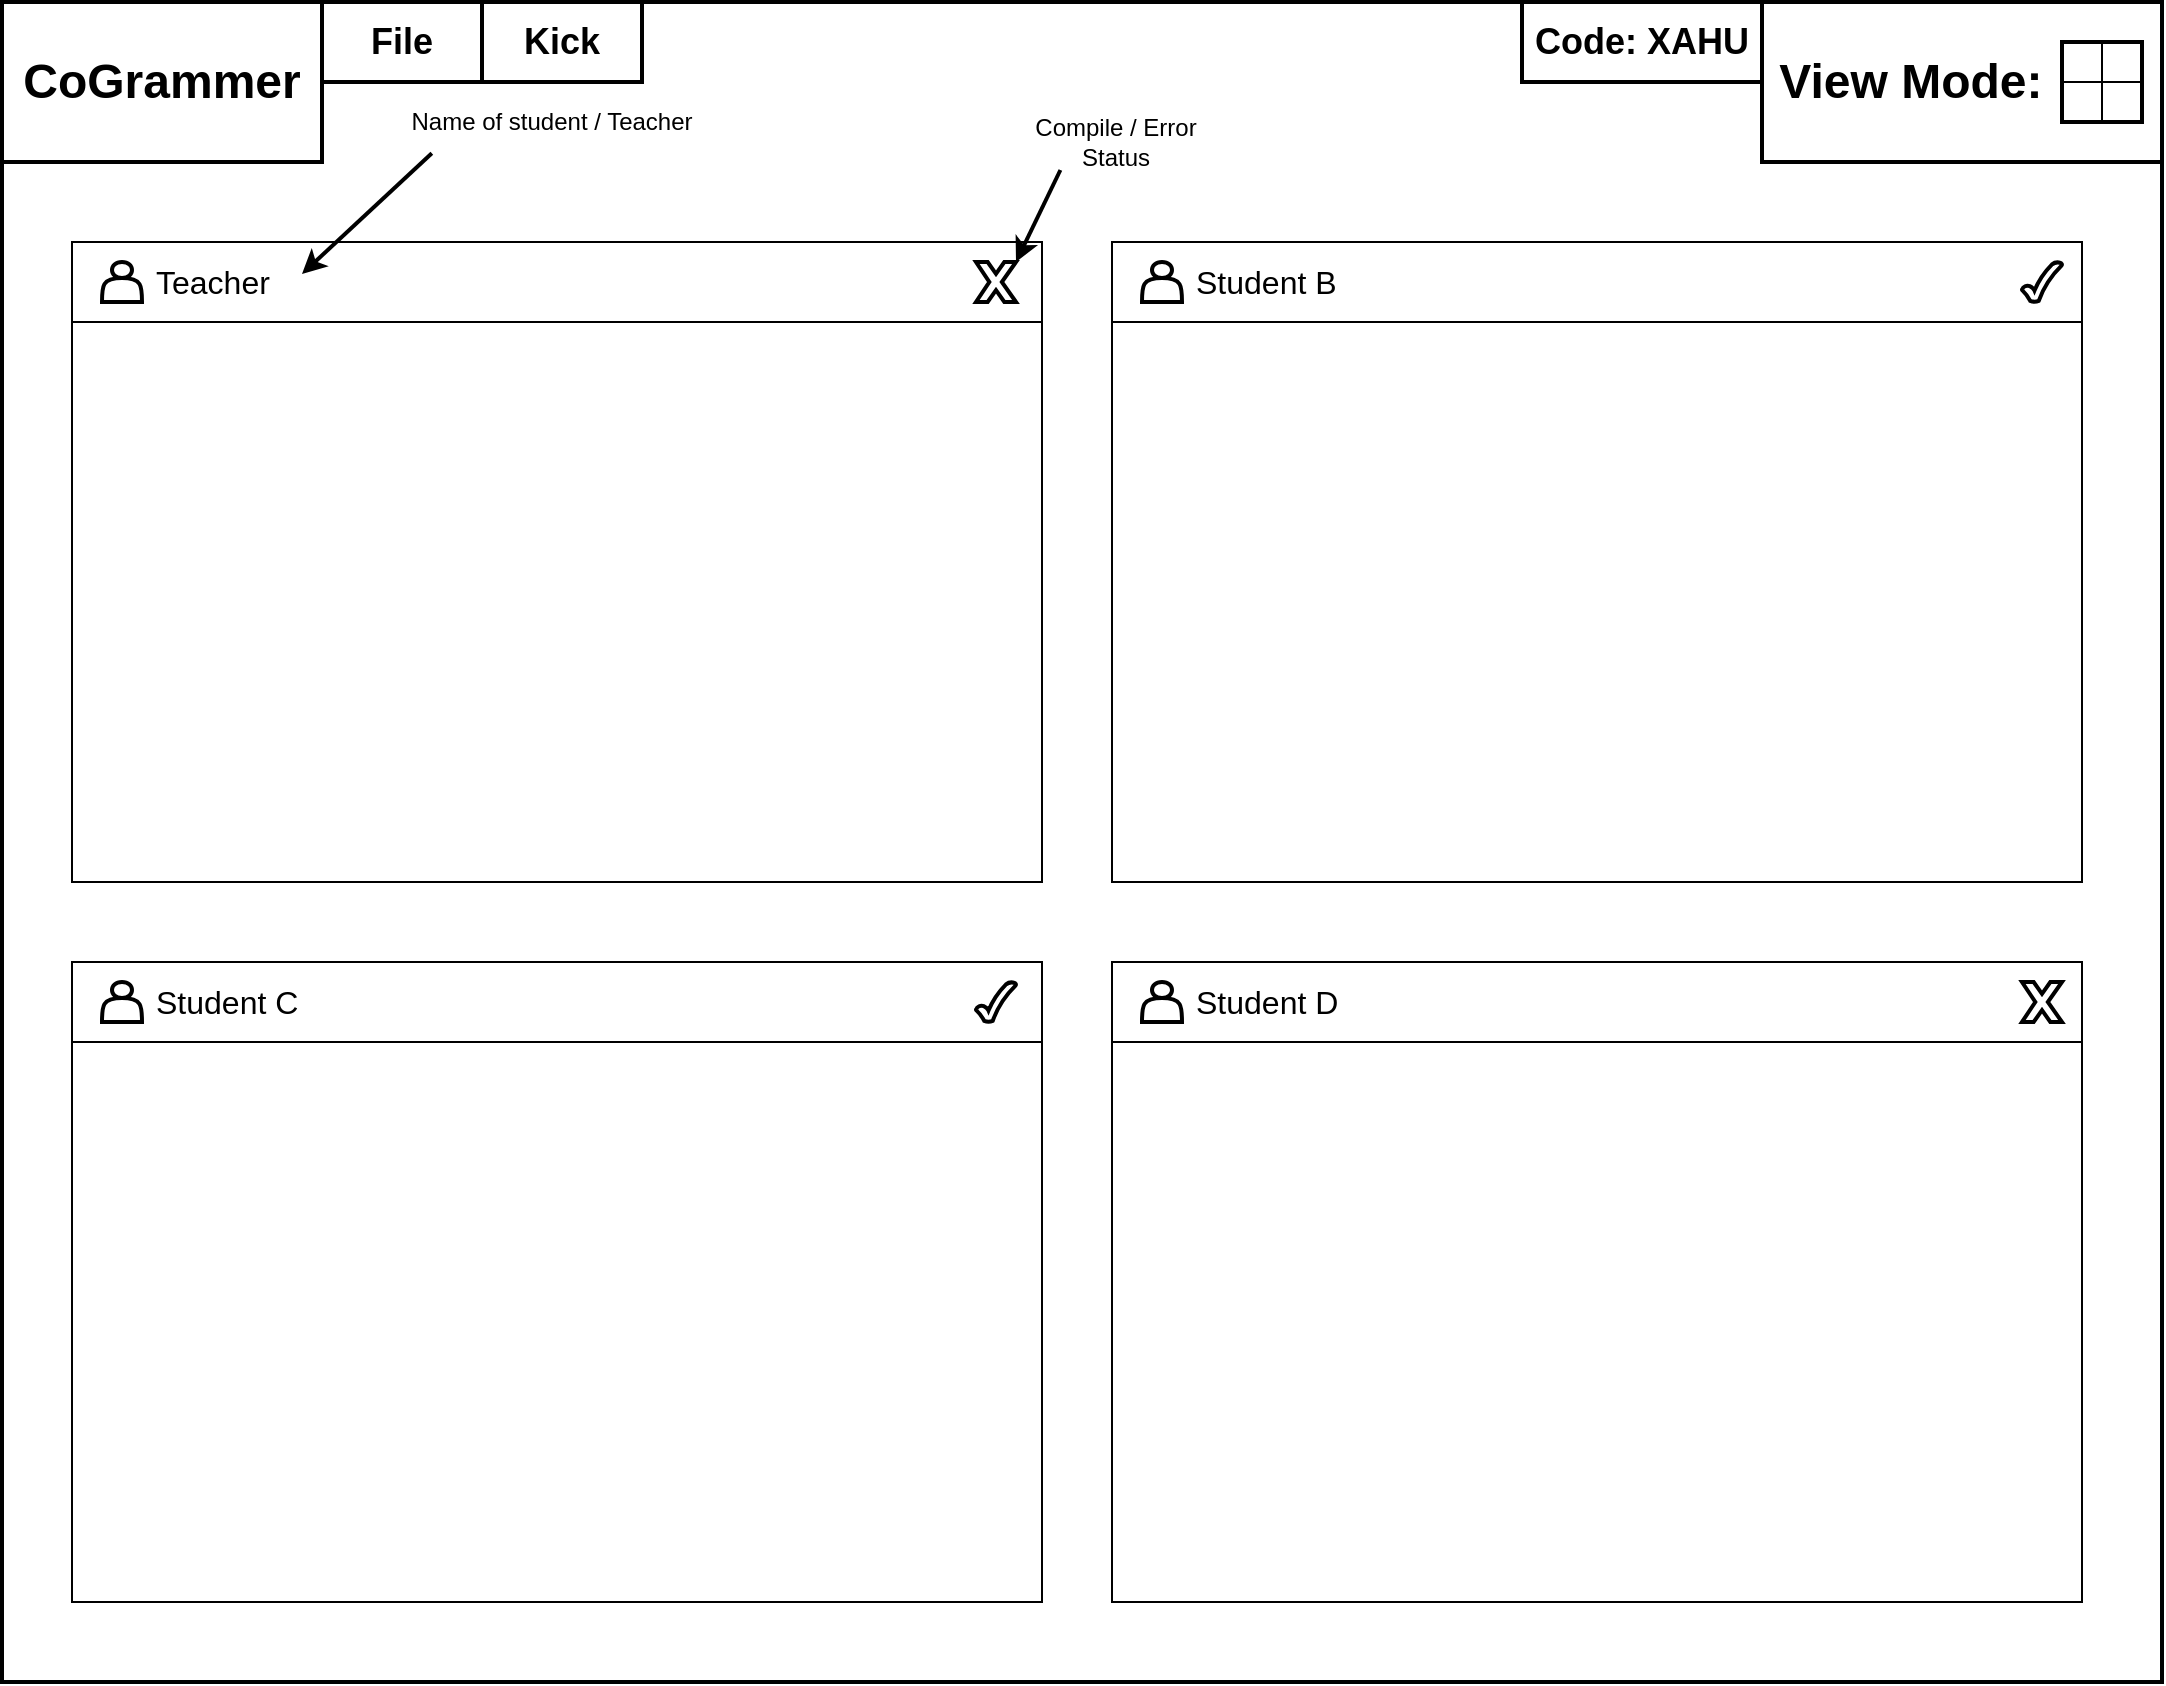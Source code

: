 <mxfile version="13.6.2" type="device" pages="5"><diagram id="rYWqBF9tzqA9OrusQX10" name="Overview"><mxGraphModel dx="1186" dy="697" grid="0" gridSize="10" guides="1" tooltips="1" connect="1" arrows="1" fold="1" page="0" pageScale="1" pageWidth="1169" pageHeight="827" math="0" shadow="0"><root><mxCell id="0"/><mxCell id="1" parent="0"/><mxCell id="QGxueg2a1Yo_lzTYPw5A-1" value="" style="rounded=0;whiteSpace=wrap;html=1;fillColor=none;strokeWidth=2;" parent="1" vertex="1"><mxGeometry x="40" y="40" width="1080" height="840" as="geometry"/></mxCell><mxCell id="QGxueg2a1Yo_lzTYPw5A-5" value="&lt;span style=&quot;font-size: 16px;&quot;&gt;&amp;nbsp; &amp;nbsp; &amp;nbsp; &amp;nbsp; &amp;nbsp;Student B&lt;/span&gt;" style="rounded=0;whiteSpace=wrap;html=1;fillColor=none;align=left;" parent="1" vertex="1"><mxGeometry x="595" y="160" width="485" height="40" as="geometry"/></mxCell><mxCell id="QGxueg2a1Yo_lzTYPw5A-6" value="" style="rounded=0;whiteSpace=wrap;html=1;fillColor=none;" parent="1" vertex="1"><mxGeometry x="595" y="200" width="485" height="280" as="geometry"/></mxCell><mxCell id="QGxueg2a1Yo_lzTYPw5A-7" value="&lt;span style=&quot;font-size: 16px&quot;&gt;&amp;nbsp; &amp;nbsp; &amp;nbsp; &amp;nbsp; &amp;nbsp;Student D&lt;/span&gt;" style="rounded=0;whiteSpace=wrap;html=1;fillColor=none;align=left;" parent="1" vertex="1"><mxGeometry x="595" y="520" width="485" height="40" as="geometry"/></mxCell><mxCell id="QGxueg2a1Yo_lzTYPw5A-8" value="" style="rounded=0;whiteSpace=wrap;html=1;fillColor=none;" parent="1" vertex="1"><mxGeometry x="595" y="560" width="485" height="280" as="geometry"/></mxCell><mxCell id="QGxueg2a1Yo_lzTYPw5A-11" value="" style="rounded=0;whiteSpace=wrap;html=1;fillColor=none;" parent="1" vertex="1"><mxGeometry x="75" y="560" width="485" height="280" as="geometry"/></mxCell><mxCell id="QGxueg2a1Yo_lzTYPw5A-12" value="&lt;span style=&quot;font-size: 16px;&quot;&gt;&amp;nbsp; &amp;nbsp; &amp;nbsp; &amp;nbsp; &amp;nbsp;Student C&lt;/span&gt;" style="rounded=0;whiteSpace=wrap;html=1;fillColor=none;align=left;" parent="1" vertex="1"><mxGeometry x="75" y="520" width="485" height="40" as="geometry"/></mxCell><mxCell id="QGxueg2a1Yo_lzTYPw5A-13" value="" style="rounded=0;whiteSpace=wrap;html=1;fillColor=none;" parent="1" vertex="1"><mxGeometry x="75" y="200" width="485" height="280" as="geometry"/></mxCell><mxCell id="QGxueg2a1Yo_lzTYPw5A-14" value="&lt;font style=&quot;font-size: 16px&quot;&gt;&amp;nbsp; &amp;nbsp; &amp;nbsp; &amp;nbsp; &amp;nbsp;Teacher&lt;/font&gt;" style="rounded=0;whiteSpace=wrap;html=1;fillColor=none;align=left;" parent="1" vertex="1"><mxGeometry x="75" y="160" width="485" height="40" as="geometry"/></mxCell><mxCell id="QGxueg2a1Yo_lzTYPw5A-15" value="&lt;b&gt;&lt;font style=&quot;font-size: 24px&quot;&gt;&amp;nbsp;View Mode:&amp;nbsp;&lt;/font&gt;&lt;/b&gt;" style="rounded=0;whiteSpace=wrap;html=1;fillColor=none;align=left;strokeWidth=2;" parent="1" vertex="1"><mxGeometry x="920" y="40" width="200" height="80" as="geometry"/></mxCell><mxCell id="QGxueg2a1Yo_lzTYPw5A-29" value="" style="whiteSpace=wrap;html=1;aspect=fixed;fillColor=none;strokeWidth=2;" parent="1" vertex="1"><mxGeometry x="1070" y="60" width="40" height="40" as="geometry"/></mxCell><mxCell id="QGxueg2a1Yo_lzTYPw5A-30" value="" style="endArrow=none;html=1;exitX=0.5;exitY=1;exitDx=0;exitDy=0;entryX=0.5;entryY=0;entryDx=0;entryDy=0;" parent="1" source="QGxueg2a1Yo_lzTYPw5A-29" target="QGxueg2a1Yo_lzTYPw5A-29" edge="1"><mxGeometry width="50" height="50" relative="1" as="geometry"><mxPoint x="490" y="440" as="sourcePoint"/><mxPoint x="1090" y="70" as="targetPoint"/></mxGeometry></mxCell><mxCell id="QGxueg2a1Yo_lzTYPw5A-31" value="" style="endArrow=none;html=1;entryX=0;entryY=0.5;entryDx=0;entryDy=0;exitX=1;exitY=0.5;exitDx=0;exitDy=0;" parent="1" source="QGxueg2a1Yo_lzTYPw5A-29" target="QGxueg2a1Yo_lzTYPw5A-29" edge="1"><mxGeometry width="50" height="50" relative="1" as="geometry"><mxPoint x="530.0" y="460" as="sourcePoint"/><mxPoint x="530.0" y="380" as="targetPoint"/></mxGeometry></mxCell><mxCell id="QGxueg2a1Yo_lzTYPw5A-32" value="" style="shape=actor;whiteSpace=wrap;html=1;strokeWidth=2;fillColor=none;" parent="1" vertex="1"><mxGeometry x="90" y="170" width="20" height="20" as="geometry"/></mxCell><mxCell id="QGxueg2a1Yo_lzTYPw5A-33" value="" style="shape=actor;whiteSpace=wrap;html=1;strokeWidth=2;fillColor=none;" parent="1" vertex="1"><mxGeometry x="90" y="530" width="20" height="20" as="geometry"/></mxCell><mxCell id="QGxueg2a1Yo_lzTYPw5A-34" value="" style="shape=actor;whiteSpace=wrap;html=1;strokeWidth=2;fillColor=none;" parent="1" vertex="1"><mxGeometry x="610" y="530" width="20" height="20" as="geometry"/></mxCell><mxCell id="QGxueg2a1Yo_lzTYPw5A-35" value="" style="shape=actor;whiteSpace=wrap;html=1;strokeWidth=2;fillColor=none;" parent="1" vertex="1"><mxGeometry x="610" y="170" width="20" height="20" as="geometry"/></mxCell><mxCell id="QGxueg2a1Yo_lzTYPw5A-36" value="&lt;font style=&quot;font-size: 24px&quot;&gt;&lt;b&gt;CoGrammer&lt;/b&gt;&lt;/font&gt;" style="rounded=0;whiteSpace=wrap;html=1;strokeWidth=2;fillColor=none;align=center;" parent="1" vertex="1"><mxGeometry x="40" y="40" width="160" height="80" as="geometry"/></mxCell><mxCell id="QGxueg2a1Yo_lzTYPw5A-37" value="" style="verticalLabelPosition=bottom;verticalAlign=top;html=1;shape=mxgraph.basic.x;strokeWidth=2;fillColor=none;align=left;" parent="1" vertex="1"><mxGeometry x="527" y="170" width="20" height="20" as="geometry"/></mxCell><mxCell id="QGxueg2a1Yo_lzTYPw5A-38" value="" style="verticalLabelPosition=bottom;verticalAlign=top;html=1;shape=mxgraph.basic.tick;strokeWidth=2;fillColor=none;align=left;" parent="1" vertex="1"><mxGeometry x="1050" y="170" width="20" height="20" as="geometry"/></mxCell><mxCell id="QGxueg2a1Yo_lzTYPw5A-39" value="" style="verticalLabelPosition=bottom;verticalAlign=top;html=1;shape=mxgraph.basic.x;strokeWidth=2;fillColor=none;align=left;" parent="1" vertex="1"><mxGeometry x="1050" y="530" width="20" height="20" as="geometry"/></mxCell><mxCell id="QGxueg2a1Yo_lzTYPw5A-40" value="" style="verticalLabelPosition=bottom;verticalAlign=top;html=1;shape=mxgraph.basic.tick;strokeWidth=2;fillColor=none;align=left;" parent="1" vertex="1"><mxGeometry x="527" y="530" width="20" height="20" as="geometry"/></mxCell><mxCell id="QGxueg2a1Yo_lzTYPw5A-43" value="" style="endArrow=classic;html=1;entryX=1;entryY=0;entryDx=0;entryDy=0;entryPerimeter=0;exitX=0.49;exitY=0.1;exitDx=0;exitDy=0;exitPerimeter=0;strokeWidth=2;" parent="1" source="QGxueg2a1Yo_lzTYPw5A-1" target="QGxueg2a1Yo_lzTYPw5A-37" edge="1"><mxGeometry width="50" height="50" relative="1" as="geometry"><mxPoint x="550" y="380" as="sourcePoint"/><mxPoint x="600" y="330" as="targetPoint"/></mxGeometry></mxCell><mxCell id="QGxueg2a1Yo_lzTYPw5A-44" value="" style="endArrow=classic;html=1;exitX=0.199;exitY=0.09;exitDx=0;exitDy=0;exitPerimeter=0;strokeWidth=2;" parent="1" source="QGxueg2a1Yo_lzTYPw5A-1" edge="1"><mxGeometry width="50" height="50" relative="1" as="geometry"><mxPoint x="200.0" y="130" as="sourcePoint"/><mxPoint x="190" y="176" as="targetPoint"/></mxGeometry></mxCell><mxCell id="QGxueg2a1Yo_lzTYPw5A-45" value="Name of student / Teacher" style="text;html=1;strokeColor=none;fillColor=none;align=center;verticalAlign=middle;whiteSpace=wrap;rounded=0;" parent="1" vertex="1"><mxGeometry x="240" y="90" width="150" height="20" as="geometry"/></mxCell><mxCell id="QGxueg2a1Yo_lzTYPw5A-46" value="Compile / Error Status" style="text;html=1;strokeColor=none;fillColor=none;align=center;verticalAlign=middle;whiteSpace=wrap;rounded=0;" parent="1" vertex="1"><mxGeometry x="547" y="100" width="100" height="20" as="geometry"/></mxCell><mxCell id="QGxueg2a1Yo_lzTYPw5A-49" value="&lt;b&gt;&lt;font style=&quot;font-size: 18px&quot;&gt;File&lt;/font&gt;&lt;/b&gt;" style="rounded=0;whiteSpace=wrap;html=1;strokeWidth=2;fillColor=none;align=center;" parent="1" vertex="1"><mxGeometry x="200" y="40" width="80" height="40" as="geometry"/></mxCell><mxCell id="QGxueg2a1Yo_lzTYPw5A-50" value="&lt;b&gt;&lt;font style=&quot;font-size: 18px&quot;&gt;Kick&lt;/font&gt;&lt;/b&gt;" style="rounded=0;whiteSpace=wrap;html=1;strokeWidth=2;fillColor=none;align=center;" parent="1" vertex="1"><mxGeometry x="280" y="40" width="80" height="40" as="geometry"/></mxCell><mxCell id="QGxueg2a1Yo_lzTYPw5A-51" value="&lt;b&gt;&lt;font style=&quot;font-size: 18px&quot;&gt;Code: XAHU&lt;/font&gt;&lt;/b&gt;" style="rounded=0;whiteSpace=wrap;html=1;strokeWidth=2;fillColor=none;align=center;" parent="1" vertex="1"><mxGeometry x="800" y="40" width="120" height="40" as="geometry"/></mxCell></root></mxGraphModel></diagram><diagram name="1-on-1 mode" id="eU_ss2p4ViZDNaulG-On"><mxGraphModel dx="946" dy="697" grid="1" gridSize="10" guides="1" tooltips="1" connect="1" arrows="1" fold="1" page="1" pageScale="1" pageWidth="1169" pageHeight="827" math="0" shadow="0"><root><mxCell id="C0O65kvNEc-exThXbraW-0"/><mxCell id="C0O65kvNEc-exThXbraW-1" parent="C0O65kvNEc-exThXbraW-0"/><mxCell id="C0O65kvNEc-exThXbraW-2" value="" style="rounded=0;whiteSpace=wrap;html=1;fillColor=none;strokeWidth=2;" parent="C0O65kvNEc-exThXbraW-1" vertex="1"><mxGeometry x="40" y="40" width="1080" height="840" as="geometry"/></mxCell><mxCell id="C0O65kvNEc-exThXbraW-3" value="" style="rounded=0;whiteSpace=wrap;html=1;fillColor=none;align=left;" parent="C0O65kvNEc-exThXbraW-1" vertex="1"><mxGeometry x="595" y="160" width="485" height="40" as="geometry"/></mxCell><mxCell id="C0O65kvNEc-exThXbraW-4" value="" style="rounded=0;whiteSpace=wrap;html=1;fillColor=none;" parent="C0O65kvNEc-exThXbraW-1" vertex="1"><mxGeometry x="595" y="200" width="485" height="640" as="geometry"/></mxCell><mxCell id="C0O65kvNEc-exThXbraW-9" value="" style="rounded=0;whiteSpace=wrap;html=1;fillColor=none;" parent="C0O65kvNEc-exThXbraW-1" vertex="1"><mxGeometry x="75" y="200" width="485" height="640" as="geometry"/></mxCell><mxCell id="C0O65kvNEc-exThXbraW-10" value="&lt;font style=&quot;font-size: 16px&quot;&gt;&amp;nbsp; &amp;nbsp; &amp;nbsp; &amp;nbsp; &amp;nbsp;Teacher&lt;/font&gt;" style="rounded=0;whiteSpace=wrap;html=1;fillColor=none;align=left;" parent="C0O65kvNEc-exThXbraW-1" vertex="1"><mxGeometry x="75" y="160" width="485" height="40" as="geometry"/></mxCell><mxCell id="C0O65kvNEc-exThXbraW-11" value="&lt;b&gt;&lt;font style=&quot;font-size: 24px&quot;&gt;&amp;nbsp;View Mode:&amp;nbsp;&lt;/font&gt;&lt;/b&gt;" style="rounded=0;whiteSpace=wrap;html=1;fillColor=none;align=left;strokeWidth=2;" parent="C0O65kvNEc-exThXbraW-1" vertex="1"><mxGeometry x="920" y="40" width="200" height="80" as="geometry"/></mxCell><mxCell id="C0O65kvNEc-exThXbraW-12" value="" style="whiteSpace=wrap;html=1;aspect=fixed;fillColor=none;strokeWidth=2;" parent="C0O65kvNEc-exThXbraW-1" vertex="1"><mxGeometry x="1070" y="60" width="40" height="40" as="geometry"/></mxCell><mxCell id="C0O65kvNEc-exThXbraW-13" value="" style="endArrow=none;html=1;exitX=0.5;exitY=1;exitDx=0;exitDy=0;entryX=0.5;entryY=0;entryDx=0;entryDy=0;" parent="C0O65kvNEc-exThXbraW-1" source="C0O65kvNEc-exThXbraW-12" target="C0O65kvNEc-exThXbraW-12" edge="1"><mxGeometry width="50" height="50" relative="1" as="geometry"><mxPoint x="490" y="440" as="sourcePoint"/><mxPoint x="1090" y="70" as="targetPoint"/></mxGeometry></mxCell><mxCell id="C0O65kvNEc-exThXbraW-15" value="" style="shape=actor;whiteSpace=wrap;html=1;strokeWidth=2;fillColor=none;" parent="C0O65kvNEc-exThXbraW-1" vertex="1"><mxGeometry x="90" y="170" width="20" height="20" as="geometry"/></mxCell><mxCell id="C0O65kvNEc-exThXbraW-18" value="" style="shape=actor;whiteSpace=wrap;html=1;strokeWidth=2;fillColor=none;" parent="C0O65kvNEc-exThXbraW-1" vertex="1"><mxGeometry x="610" y="170" width="20" height="20" as="geometry"/></mxCell><mxCell id="C0O65kvNEc-exThXbraW-19" value="&lt;font style=&quot;font-size: 24px&quot;&gt;&lt;b&gt;CoGrammer&lt;/b&gt;&lt;/font&gt;" style="rounded=0;whiteSpace=wrap;html=1;strokeWidth=2;fillColor=none;align=center;" parent="C0O65kvNEc-exThXbraW-1" vertex="1"><mxGeometry x="40" y="40" width="160" height="80" as="geometry"/></mxCell><mxCell id="C0O65kvNEc-exThXbraW-20" value="" style="verticalLabelPosition=bottom;verticalAlign=top;html=1;shape=mxgraph.basic.x;strokeWidth=2;fillColor=none;align=left;" parent="C0O65kvNEc-exThXbraW-1" vertex="1"><mxGeometry x="1050" y="169" width="20" height="20" as="geometry"/></mxCell><mxCell id="C0O65kvNEc-exThXbraW-21" value="" style="verticalLabelPosition=bottom;verticalAlign=top;html=1;shape=mxgraph.basic.tick;strokeWidth=2;fillColor=none;align=left;" parent="C0O65kvNEc-exThXbraW-1" vertex="1"><mxGeometry x="530" y="169" width="20" height="20" as="geometry"/></mxCell><mxCell id="C0O65kvNEc-exThXbraW-28" value="&lt;b&gt;&lt;font style=&quot;font-size: 18px&quot;&gt;File&lt;/font&gt;&lt;/b&gt;" style="rounded=0;whiteSpace=wrap;html=1;strokeWidth=2;fillColor=none;align=center;" parent="C0O65kvNEc-exThXbraW-1" vertex="1"><mxGeometry x="200" y="40" width="80" height="40" as="geometry"/></mxCell><mxCell id="C0O65kvNEc-exThXbraW-29" value="&lt;b&gt;&lt;font style=&quot;font-size: 18px&quot;&gt;Kick&lt;/font&gt;&lt;/b&gt;" style="rounded=0;whiteSpace=wrap;html=1;strokeWidth=2;fillColor=none;align=center;" parent="C0O65kvNEc-exThXbraW-1" vertex="1"><mxGeometry x="280" y="40" width="80" height="40" as="geometry"/></mxCell><mxCell id="C0O65kvNEc-exThXbraW-30" value="&lt;b&gt;&lt;font style=&quot;font-size: 18px&quot;&gt;Code: XAHU&lt;/font&gt;&lt;/b&gt;" style="rounded=0;whiteSpace=wrap;html=1;strokeWidth=2;fillColor=none;align=center;" parent="C0O65kvNEc-exThXbraW-1" vertex="1"><mxGeometry x="800" y="40" width="120" height="40" as="geometry"/></mxCell><mxCell id="4LEJ-0WC47A6nCw_nHtg-3" value="&amp;nbsp; &amp;nbsp;Student A - Most recent compile" style="rounded=0;whiteSpace=wrap;html=1;fillColor=none;align=left;" parent="C0O65kvNEc-exThXbraW-1" vertex="1"><mxGeometry x="595" y="560" width="485" height="40" as="geometry"/></mxCell><mxCell id="4LEJ-0WC47A6nCw_nHtg-4" value="&lt;font style=&quot;font-size: 14px&quot;&gt;&amp;nbsp; Student A&lt;/font&gt;" style="rounded=0;whiteSpace=wrap;html=1;fillColor=none;align=left;" parent="C0O65kvNEc-exThXbraW-1" vertex="1"><mxGeometry x="640" y="160" width="110" height="40" as="geometry"/></mxCell><mxCell id="4LEJ-0WC47A6nCw_nHtg-7" value="" style="triangle;whiteSpace=wrap;html=1;fillColor=none;align=left;rotation=90;" parent="C0O65kvNEc-exThXbraW-1" vertex="1"><mxGeometry x="721" y="169" width="17.5" height="22.5" as="geometry"/></mxCell><mxCell id="4LEJ-0WC47A6nCw_nHtg-9" value="" style="endArrow=classic;html=1;exitX=0.528;exitY=0.083;exitDx=0;exitDy=0;exitPerimeter=0;" parent="C0O65kvNEc-exThXbraW-1" source="C0O65kvNEc-exThXbraW-2" edge="1"><mxGeometry width="50" height="50" relative="1" as="geometry"><mxPoint x="470" y="390" as="sourcePoint"/><mxPoint x="660" y="170" as="targetPoint"/></mxGeometry></mxCell><mxCell id="4LEJ-0WC47A6nCw_nHtg-10" value="Dropdown list of students" style="text;html=1;strokeColor=none;fillColor=none;align=center;verticalAlign=middle;whiteSpace=wrap;rounded=0;" parent="C0O65kvNEc-exThXbraW-1" vertex="1"><mxGeometry x="520" y="90" width="150" height="20" as="geometry"/></mxCell></root></mxGraphModel></diagram><diagram name="Student View" id="mcEoDYCuh04o5zMxTWns"><mxGraphModel dx="946" dy="697" grid="1" gridSize="10" guides="1" tooltips="1" connect="1" arrows="1" fold="1" page="1" pageScale="1" pageWidth="1169" pageHeight="827" math="0" shadow="0"><root><mxCell id="bI38k4m1O1GgsktVslXe-0"/><mxCell id="bI38k4m1O1GgsktVslXe-1" parent="bI38k4m1O1GgsktVslXe-0"/><mxCell id="bI38k4m1O1GgsktVslXe-2" value="" style="rounded=0;whiteSpace=wrap;html=1;fillColor=none;strokeWidth=2;" parent="bI38k4m1O1GgsktVslXe-1" vertex="1"><mxGeometry x="40" y="40" width="1080" height="840" as="geometry"/></mxCell><mxCell id="bI38k4m1O1GgsktVslXe-3" value="" style="rounded=0;whiteSpace=wrap;html=1;fillColor=none;align=left;" parent="bI38k4m1O1GgsktVslXe-1" vertex="1"><mxGeometry x="595" y="160" width="485" height="40" as="geometry"/></mxCell><mxCell id="bI38k4m1O1GgsktVslXe-4" value="" style="rounded=0;whiteSpace=wrap;html=1;fillColor=none;" parent="bI38k4m1O1GgsktVslXe-1" vertex="1"><mxGeometry x="595" y="200" width="485" height="640" as="geometry"/></mxCell><mxCell id="bI38k4m1O1GgsktVslXe-5" value="" style="rounded=0;whiteSpace=wrap;html=1;fillColor=none;" parent="bI38k4m1O1GgsktVslXe-1" vertex="1"><mxGeometry x="75" y="200" width="485" height="640" as="geometry"/></mxCell><mxCell id="bI38k4m1O1GgsktVslXe-6" value="&lt;font style=&quot;font-size: 16px&quot;&gt;&amp;nbsp; &amp;nbsp; &amp;nbsp; &amp;nbsp; &amp;nbsp; &amp;nbsp;Student A&lt;/font&gt;" style="rounded=0;whiteSpace=wrap;html=1;fillColor=none;align=left;" parent="bI38k4m1O1GgsktVslXe-1" vertex="1"><mxGeometry x="75" y="160" width="485" height="40" as="geometry"/></mxCell><mxCell id="bI38k4m1O1GgsktVslXe-10" value="" style="shape=actor;whiteSpace=wrap;html=1;strokeWidth=2;fillColor=none;" parent="bI38k4m1O1GgsktVslXe-1" vertex="1"><mxGeometry x="90" y="170" width="20" height="20" as="geometry"/></mxCell><mxCell id="bI38k4m1O1GgsktVslXe-11" value="" style="shape=actor;whiteSpace=wrap;html=1;strokeWidth=2;fillColor=none;" parent="bI38k4m1O1GgsktVslXe-1" vertex="1"><mxGeometry x="610" y="170" width="20" height="20" as="geometry"/></mxCell><mxCell id="bI38k4m1O1GgsktVslXe-12" value="&lt;font style=&quot;font-size: 24px&quot;&gt;&lt;b&gt;CoGrammer&lt;/b&gt;&lt;/font&gt;" style="rounded=0;whiteSpace=wrap;html=1;strokeWidth=2;fillColor=none;align=center;" parent="bI38k4m1O1GgsktVslXe-1" vertex="1"><mxGeometry x="40" y="40" width="160" height="80" as="geometry"/></mxCell><mxCell id="bI38k4m1O1GgsktVslXe-13" value="" style="verticalLabelPosition=bottom;verticalAlign=top;html=1;shape=mxgraph.basic.x;strokeWidth=2;fillColor=none;align=left;" parent="bI38k4m1O1GgsktVslXe-1" vertex="1"><mxGeometry x="530" y="170" width="20" height="20" as="geometry"/></mxCell><mxCell id="bI38k4m1O1GgsktVslXe-14" value="" style="verticalLabelPosition=bottom;verticalAlign=top;html=1;shape=mxgraph.basic.tick;strokeWidth=2;fillColor=none;align=left;" parent="bI38k4m1O1GgsktVslXe-1" vertex="1"><mxGeometry x="1050" y="170" width="20" height="20" as="geometry"/></mxCell><mxCell id="bI38k4m1O1GgsktVslXe-15" value="&lt;b&gt;&lt;font style=&quot;font-size: 18px&quot;&gt;File&lt;/font&gt;&lt;/b&gt;" style="rounded=0;whiteSpace=wrap;html=1;strokeWidth=2;fillColor=none;align=center;" parent="bI38k4m1O1GgsktVslXe-1" vertex="1"><mxGeometry x="200" y="40" width="80" height="40" as="geometry"/></mxCell><mxCell id="bI38k4m1O1GgsktVslXe-17" value="&lt;b&gt;&lt;font style=&quot;font-size: 18px&quot;&gt;Code: XAHU&lt;/font&gt;&lt;/b&gt;" style="rounded=0;whiteSpace=wrap;html=1;strokeWidth=2;fillColor=none;align=center;" parent="bI38k4m1O1GgsktVslXe-1" vertex="1"><mxGeometry x="1000" y="40" width="120" height="40" as="geometry"/></mxCell><mxCell id="bI38k4m1O1GgsktVslXe-18" value="&amp;nbsp; &amp;nbsp;Student A - Most recent compile" style="rounded=0;whiteSpace=wrap;html=1;fillColor=none;align=left;" parent="bI38k4m1O1GgsktVslXe-1" vertex="1"><mxGeometry x="75" y="560" width="485" height="40" as="geometry"/></mxCell><mxCell id="bI38k4m1O1GgsktVslXe-19" value="&lt;span style=&quot;font-size: 14px&quot;&gt;&amp;nbsp; &amp;nbsp;Teacher&lt;/span&gt;" style="rounded=0;whiteSpace=wrap;html=1;fillColor=none;align=left;" parent="bI38k4m1O1GgsktVslXe-1" vertex="1"><mxGeometry x="640" y="160" width="80" height="40" as="geometry"/></mxCell><mxCell id="bI38k4m1O1GgsktVslXe-27" value="" style="rounded=0;whiteSpace=wrap;html=1;fillColor=none;" parent="bI38k4m1O1GgsktVslXe-1" vertex="1"><mxGeometry x="120" y="160" width="80" height="40" as="geometry"/></mxCell></root></mxGraphModel></diagram><diagram name="Connect Dialog" id="DBLOHJzL71NLqDSSQTTV"><mxGraphModel dx="946" dy="697" grid="1" gridSize="10" guides="1" tooltips="1" connect="1" arrows="1" fold="1" page="1" pageScale="1" pageWidth="1169" pageHeight="827" math="0" shadow="0"><root><mxCell id="5zivdqg9CoEEzQcFs-VG-0"/><mxCell id="5zivdqg9CoEEzQcFs-VG-1" parent="5zivdqg9CoEEzQcFs-VG-0"/><mxCell id="5zivdqg9CoEEzQcFs-VG-2" value="" style="rounded=0;whiteSpace=wrap;html=1;fillColor=none;strokeWidth=2;" parent="5zivdqg9CoEEzQcFs-VG-1" vertex="1"><mxGeometry x="40" y="40" width="1080" height="840" as="geometry"/></mxCell><mxCell id="5zivdqg9CoEEzQcFs-VG-3" value="" style="rounded=0;whiteSpace=wrap;html=1;fillColor=none;align=left;" parent="5zivdqg9CoEEzQcFs-VG-1" vertex="1"><mxGeometry x="595" y="160" width="485" height="40" as="geometry"/></mxCell><mxCell id="5zivdqg9CoEEzQcFs-VG-4" value="" style="rounded=0;whiteSpace=wrap;html=1;fillColor=none;" parent="5zivdqg9CoEEzQcFs-VG-1" vertex="1"><mxGeometry x="595" y="200" width="485" height="640" as="geometry"/></mxCell><mxCell id="5zivdqg9CoEEzQcFs-VG-5" value="" style="rounded=0;whiteSpace=wrap;html=1;fillColor=none;" parent="5zivdqg9CoEEzQcFs-VG-1" vertex="1"><mxGeometry x="75" y="200" width="485" height="640" as="geometry"/></mxCell><mxCell id="5zivdqg9CoEEzQcFs-VG-6" value="" style="rounded=0;whiteSpace=wrap;html=1;fillColor=none;align=left;" parent="5zivdqg9CoEEzQcFs-VG-1" vertex="1"><mxGeometry x="75" y="160" width="485" height="40" as="geometry"/></mxCell><mxCell id="5zivdqg9CoEEzQcFs-VG-7" value="" style="shape=actor;whiteSpace=wrap;html=1;strokeWidth=2;fillColor=none;" parent="5zivdqg9CoEEzQcFs-VG-1" vertex="1"><mxGeometry x="90" y="170" width="20" height="20" as="geometry"/></mxCell><mxCell id="5zivdqg9CoEEzQcFs-VG-8" value="" style="shape=actor;whiteSpace=wrap;html=1;strokeWidth=2;fillColor=none;" parent="5zivdqg9CoEEzQcFs-VG-1" vertex="1"><mxGeometry x="610" y="170" width="20" height="20" as="geometry"/></mxCell><mxCell id="5zivdqg9CoEEzQcFs-VG-9" value="&lt;font style=&quot;font-size: 24px&quot;&gt;&lt;b&gt;CoGrammer&lt;/b&gt;&lt;/font&gt;" style="rounded=0;whiteSpace=wrap;html=1;strokeWidth=2;fillColor=none;align=center;" parent="5zivdqg9CoEEzQcFs-VG-1" vertex="1"><mxGeometry x="40" y="40" width="160" height="80" as="geometry"/></mxCell><mxCell id="5zivdqg9CoEEzQcFs-VG-10" value="" style="verticalLabelPosition=bottom;verticalAlign=top;html=1;shape=mxgraph.basic.x;strokeWidth=2;fillColor=none;align=left;" parent="5zivdqg9CoEEzQcFs-VG-1" vertex="1"><mxGeometry x="530" y="170" width="20" height="20" as="geometry"/></mxCell><mxCell id="5zivdqg9CoEEzQcFs-VG-11" value="" style="verticalLabelPosition=bottom;verticalAlign=top;html=1;shape=mxgraph.basic.tick;strokeWidth=2;fillColor=none;align=left;" parent="5zivdqg9CoEEzQcFs-VG-1" vertex="1"><mxGeometry x="1050" y="170" width="20" height="20" as="geometry"/></mxCell><mxCell id="5zivdqg9CoEEzQcFs-VG-12" value="&lt;b&gt;&lt;font style=&quot;font-size: 18px&quot;&gt;File&lt;/font&gt;&lt;/b&gt;" style="rounded=0;whiteSpace=wrap;html=1;strokeWidth=2;fillColor=none;align=center;" parent="5zivdqg9CoEEzQcFs-VG-1" vertex="1"><mxGeometry x="200" y="40" width="80" height="40" as="geometry"/></mxCell><mxCell id="5zivdqg9CoEEzQcFs-VG-13" value="&lt;b&gt;&lt;font style=&quot;font-size: 18px&quot;&gt;Code: XAHU&lt;/font&gt;&lt;/b&gt;" style="rounded=0;whiteSpace=wrap;html=1;strokeWidth=2;fillColor=none;align=center;" parent="5zivdqg9CoEEzQcFs-VG-1" vertex="1"><mxGeometry x="1000" y="40" width="120" height="40" as="geometry"/></mxCell><mxCell id="5zivdqg9CoEEzQcFs-VG-14" value="&amp;nbsp;- Most Recent Compile" style="rounded=0;whiteSpace=wrap;html=1;fillColor=none;align=left;" parent="5zivdqg9CoEEzQcFs-VG-1" vertex="1"><mxGeometry x="75" y="560" width="485" height="40" as="geometry"/></mxCell><mxCell id="5zivdqg9CoEEzQcFs-VG-15" value="&lt;span style=&quot;font-size: 14px&quot;&gt;&amp;nbsp; &amp;nbsp;Teacher&lt;/span&gt;" style="rounded=0;whiteSpace=wrap;html=1;fillColor=none;align=left;" parent="5zivdqg9CoEEzQcFs-VG-1" vertex="1"><mxGeometry x="640" y="160" width="80" height="40" as="geometry"/></mxCell><mxCell id="5zivdqg9CoEEzQcFs-VG-16" value="" style="rounded=0;whiteSpace=wrap;html=1;fillColor=none;" parent="5zivdqg9CoEEzQcFs-VG-1" vertex="1"><mxGeometry x="120" y="160" width="80" height="40" as="geometry"/></mxCell><mxCell id="5zivdqg9CoEEzQcFs-VG-17" value="" style="rounded=0;whiteSpace=wrap;html=1;" parent="5zivdqg9CoEEzQcFs-VG-1" vertex="1"><mxGeometry x="380" y="360" width="400" height="250" as="geometry"/></mxCell><mxCell id="5zivdqg9CoEEzQcFs-VG-18" value="&lt;b&gt;&lt;font style=&quot;font-size: 24px&quot;&gt;Connect to a Classroom&lt;/font&gt;&lt;/b&gt;" style="text;html=1;strokeColor=none;fillColor=none;align=center;verticalAlign=middle;whiteSpace=wrap;rounded=0;" parent="5zivdqg9CoEEzQcFs-VG-1" vertex="1"><mxGeometry x="440" y="370" width="280" height="40" as="geometry"/></mxCell><mxCell id="5zivdqg9CoEEzQcFs-VG-19" value="Your Name" style="strokeWidth=1;shadow=0;dashed=0;align=center;html=1;shape=mxgraph.mockup.forms.pwField;strokeColor=#999999;mainText=;align=left;fontColor=#666666;fontSize=17;spacingLeft=3;fillColor=#ffffff;" parent="5zivdqg9CoEEzQcFs-VG-1" vertex="1"><mxGeometry x="440" y="480" width="280" height="30" as="geometry"/></mxCell><mxCell id="5zivdqg9CoEEzQcFs-VG-20" value="Classroom ID" style="strokeWidth=1;shadow=0;dashed=0;align=center;html=1;shape=mxgraph.mockup.forms.pwField;strokeColor=#999999;mainText=;align=left;fontColor=#666666;fontSize=17;spacingLeft=3;fillColor=#ffffff;" parent="5zivdqg9CoEEzQcFs-VG-1" vertex="1"><mxGeometry x="440" y="430" width="280" height="30" as="geometry"/></mxCell><mxCell id="5zivdqg9CoEEzQcFs-VG-21" value="Connect" style="strokeWidth=1;shadow=0;dashed=0;align=center;html=1;shape=mxgraph.mockup.buttons.button;mainText=;buttonStyle=round;fontSize=17;fontStyle=1;whiteSpace=wrap;" parent="5zivdqg9CoEEzQcFs-VG-1" vertex="1"><mxGeometry x="510" y="540" width="150" height="50" as="geometry"/></mxCell></root></mxGraphModel></diagram><diagram id="2lP9IdtvdV_C_VCS9dWi" name="Page-5"><mxGraphModel dx="1186" dy="697" grid="1" gridSize="10" guides="1" tooltips="1" connect="1" arrows="1" fold="1" page="1" pageScale="1" pageWidth="1169" pageHeight="827" math="0" shadow="0"><root><mxCell id="oy5xApveKsJ0er1GDBXU-0"/><mxCell id="oy5xApveKsJ0er1GDBXU-1" parent="oy5xApveKsJ0er1GDBXU-0"/><mxCell id="oy5xApveKsJ0er1GDBXU-2" value="" style="endArrow=none;html=1;" edge="1" parent="oy5xApveKsJ0er1GDBXU-1"><mxGeometry width="50" height="50" relative="1" as="geometry"><mxPoint y="160" as="sourcePoint"/><mxPoint x="1160" y="160" as="targetPoint"/></mxGeometry></mxCell><mxCell id="oy5xApveKsJ0er1GDBXU-3" value="" style="endArrow=none;html=1;" edge="1" parent="oy5xApveKsJ0er1GDBXU-1"><mxGeometry width="50" height="50" relative="1" as="geometry"><mxPoint y="320" as="sourcePoint"/><mxPoint x="1160" y="320" as="targetPoint"/></mxGeometry></mxCell><mxCell id="oy5xApveKsJ0er1GDBXU-4" value="" style="endArrow=none;html=1;" edge="1" parent="oy5xApveKsJ0er1GDBXU-1"><mxGeometry width="50" height="50" relative="1" as="geometry"><mxPoint y="480" as="sourcePoint"/><mxPoint x="1160" y="480" as="targetPoint"/></mxGeometry></mxCell><mxCell id="oy5xApveKsJ0er1GDBXU-5" value="" style="endArrow=none;html=1;" edge="1" parent="oy5xApveKsJ0er1GDBXU-1"><mxGeometry width="50" height="50" relative="1" as="geometry"><mxPoint x="120" y="480" as="sourcePoint"/><mxPoint x="120" as="targetPoint"/></mxGeometry></mxCell><mxCell id="oy5xApveKsJ0er1GDBXU-6" value="Server" style="text;html=1;strokeColor=none;fillColor=none;align=center;verticalAlign=middle;whiteSpace=wrap;rounded=0;" vertex="1" parent="oy5xApveKsJ0er1GDBXU-1"><mxGeometry x="40" y="70" width="40" height="20" as="geometry"/></mxCell><mxCell id="oy5xApveKsJ0er1GDBXU-7" value="Client" style="text;html=1;strokeColor=none;fillColor=none;align=center;verticalAlign=middle;whiteSpace=wrap;rounded=0;" vertex="1" parent="oy5xApveKsJ0er1GDBXU-1"><mxGeometry x="40" y="230" width="40" height="20" as="geometry"/></mxCell><mxCell id="oy5xApveKsJ0er1GDBXU-8" value="User" style="text;html=1;strokeColor=none;fillColor=none;align=center;verticalAlign=middle;whiteSpace=wrap;rounded=0;" vertex="1" parent="oy5xApveKsJ0er1GDBXU-1"><mxGeometry x="40" y="390" width="40" height="20" as="geometry"/></mxCell></root></mxGraphModel></diagram></mxfile>